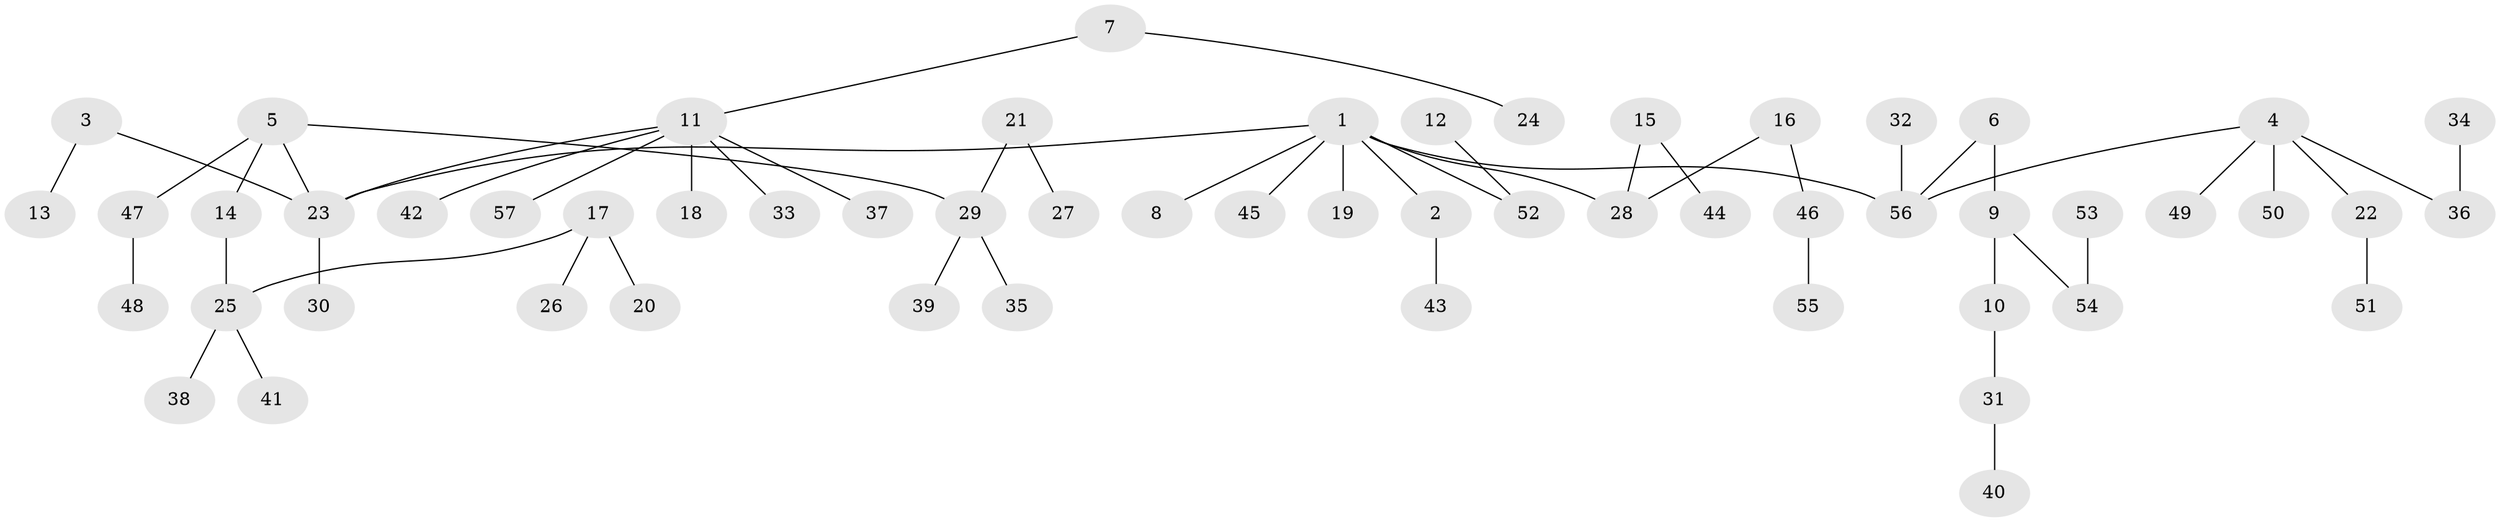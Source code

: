 // original degree distribution, {8: 0.02127659574468085, 5: 0.05319148936170213, 4: 0.02127659574468085, 2: 0.24468085106382978, 6: 0.010638297872340425, 3: 0.1276595744680851, 1: 0.5212765957446809}
// Generated by graph-tools (version 1.1) at 2025/37/03/04/25 23:37:15]
// undirected, 57 vertices, 56 edges
graph export_dot {
  node [color=gray90,style=filled];
  1;
  2;
  3;
  4;
  5;
  6;
  7;
  8;
  9;
  10;
  11;
  12;
  13;
  14;
  15;
  16;
  17;
  18;
  19;
  20;
  21;
  22;
  23;
  24;
  25;
  26;
  27;
  28;
  29;
  30;
  31;
  32;
  33;
  34;
  35;
  36;
  37;
  38;
  39;
  40;
  41;
  42;
  43;
  44;
  45;
  46;
  47;
  48;
  49;
  50;
  51;
  52;
  53;
  54;
  55;
  56;
  57;
  1 -- 2 [weight=1.0];
  1 -- 8 [weight=1.0];
  1 -- 19 [weight=1.0];
  1 -- 23 [weight=1.0];
  1 -- 28 [weight=1.0];
  1 -- 45 [weight=1.0];
  1 -- 52 [weight=1.0];
  1 -- 56 [weight=1.0];
  2 -- 43 [weight=1.0];
  3 -- 13 [weight=1.0];
  3 -- 23 [weight=1.0];
  4 -- 22 [weight=1.0];
  4 -- 36 [weight=1.0];
  4 -- 49 [weight=1.0];
  4 -- 50 [weight=1.0];
  4 -- 56 [weight=1.0];
  5 -- 14 [weight=1.0];
  5 -- 23 [weight=1.0];
  5 -- 29 [weight=1.0];
  5 -- 47 [weight=1.0];
  6 -- 9 [weight=1.0];
  6 -- 56 [weight=1.0];
  7 -- 11 [weight=1.0];
  7 -- 24 [weight=1.0];
  9 -- 10 [weight=1.0];
  9 -- 54 [weight=1.0];
  10 -- 31 [weight=1.0];
  11 -- 18 [weight=1.0];
  11 -- 23 [weight=1.0];
  11 -- 33 [weight=1.0];
  11 -- 37 [weight=1.0];
  11 -- 42 [weight=1.0];
  11 -- 57 [weight=1.0];
  12 -- 52 [weight=1.0];
  14 -- 25 [weight=1.0];
  15 -- 28 [weight=1.0];
  15 -- 44 [weight=1.0];
  16 -- 28 [weight=1.0];
  16 -- 46 [weight=1.0];
  17 -- 20 [weight=1.0];
  17 -- 25 [weight=1.0];
  17 -- 26 [weight=1.0];
  21 -- 27 [weight=1.0];
  21 -- 29 [weight=1.0];
  22 -- 51 [weight=1.0];
  23 -- 30 [weight=1.0];
  25 -- 38 [weight=1.0];
  25 -- 41 [weight=1.0];
  29 -- 35 [weight=1.0];
  29 -- 39 [weight=1.0];
  31 -- 40 [weight=1.0];
  32 -- 56 [weight=1.0];
  34 -- 36 [weight=1.0];
  46 -- 55 [weight=1.0];
  47 -- 48 [weight=1.0];
  53 -- 54 [weight=1.0];
}
